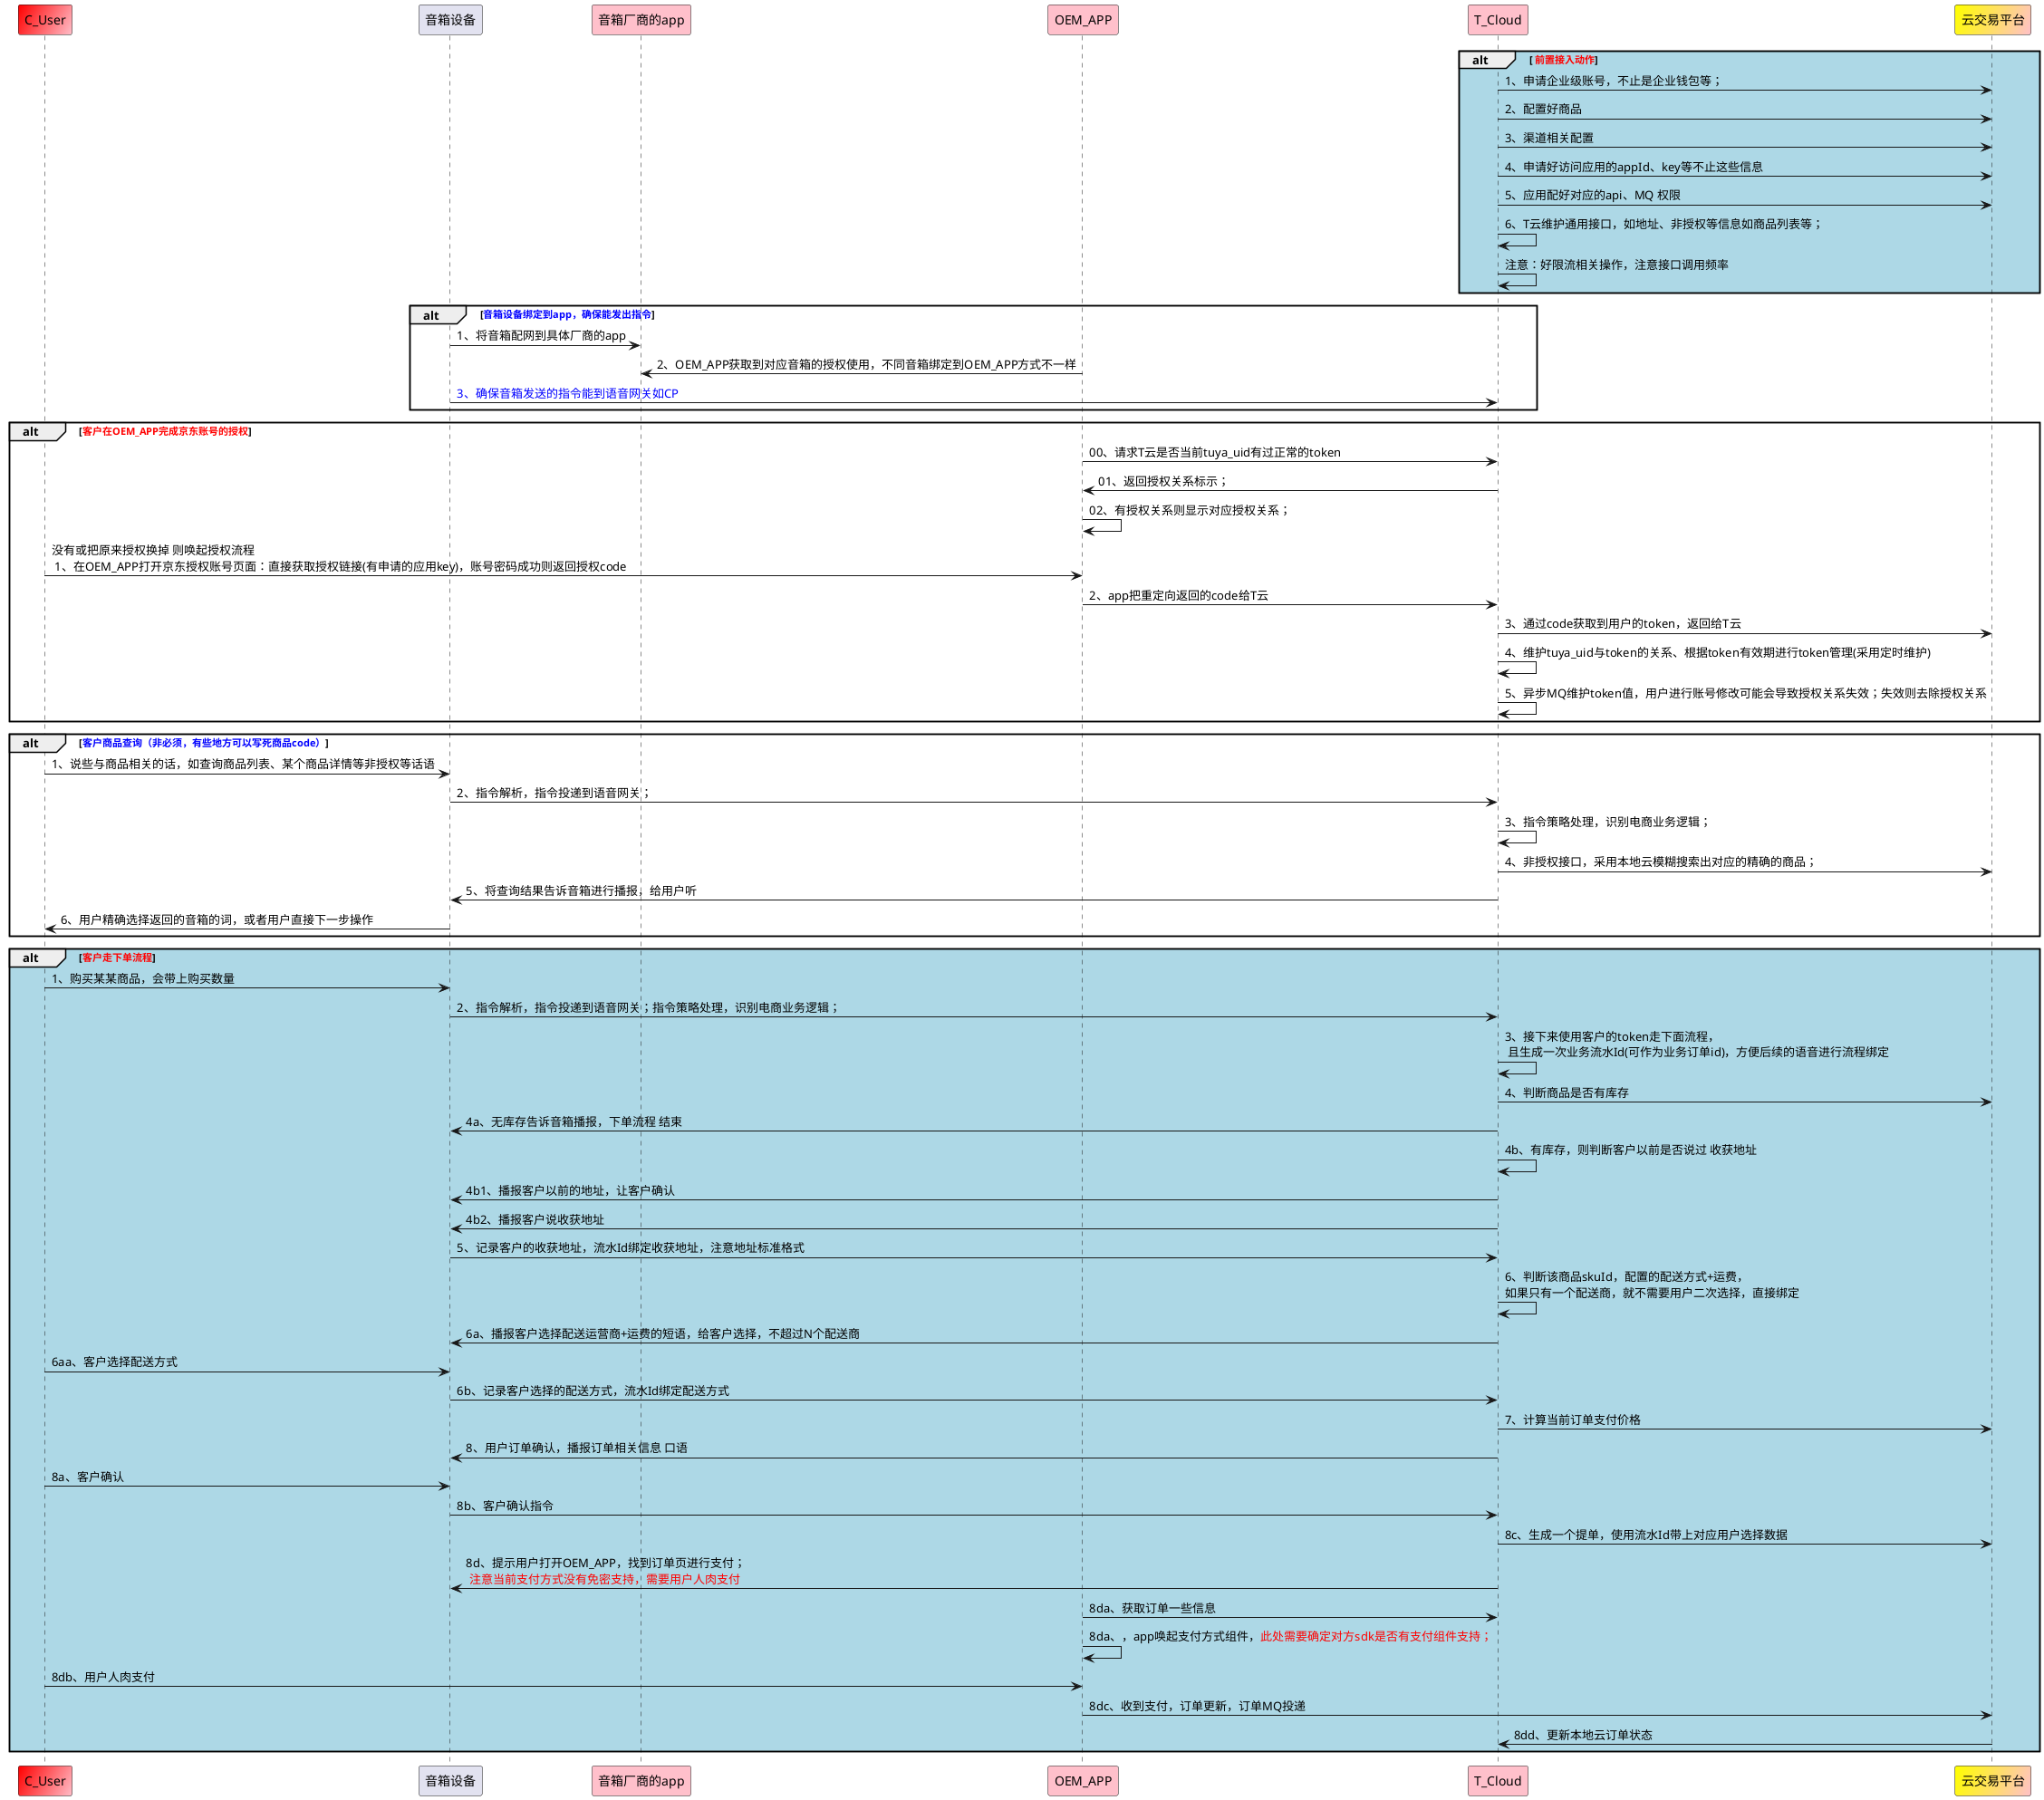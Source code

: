 @startuml
participant C_User #Red/Pink
participant 音箱设备 as YX
participant 音箱厂商的app as App #Pink
participant OEM_APP #Pink
participant T_Cloud #Pink
participant 云交易平台 as YJY_Mall  #Yellow/Pink

alt #lightblue <color:Red> 前置接入动作</color>
T_Cloud -> YJY_Mall:1、申请企业级账号，不止是企业钱包等；
T_Cloud -> YJY_Mall:2、配置好商品
T_Cloud -> YJY_Mall:3、渠道相关配置
T_Cloud -> YJY_Mall:4、申请好访问应用的appId、key等不止这些信息
T_Cloud -> YJY_Mall:5、应用配好对应的api、MQ 权限
T_Cloud -> T_Cloud:6、T云维护通用接口，如地址、非授权等信息如商品列表等；
T_Cloud -> T_Cloud: 注意：好限流相关操作，注意接口调用频率
end

alt <color:blue>音箱设备绑定到app，确保能发出指令</color>
YX -> App: 1、将音箱配网到具体厂商的app
OEM_APP -> App: 2、OEM_APP获取到对应音箱的授权使用，不同音箱绑定到OEM_APP方式不一样
YX -> T_Cloud: <color:blue>3、确保音箱发送的指令能到语音网关如CP</color>
end

alt <color:Red>客户在OEM_APP完成京东账号的授权</color>
OEM_APP -> T_Cloud: 00、请求T云是否当前tuya_uid有过正常的token
T_Cloud -> OEM_APP: 01、返回授权关系标示；
OEM_APP -> OEM_APP: 02、有授权关系则显示对应授权关系；
C_User -> OEM_APP: 没有或把原来授权换掉 则唤起授权流程 \n 1、在OEM_APP打开京东授权账号页面：直接获取授权链接(有申请的应用key)，账号密码成功则返回授权code
OEM_APP -> T_Cloud: 2、app把重定向返回的code给T云
T_Cloud -> YJY_Mall: 3、通过code获取到用户的token，返回给T云
T_Cloud -> T_Cloud: 4、维护tuya_uid与token的关系、根据token有效期进行token管理(采用定时维护)
T_Cloud -> T_Cloud: 5、异步MQ维护token值，用户进行账号修改可能会导致授权关系失效；失效则去除授权关系
end

alt <color:blue>客户商品查询（非必须，有些地方可以写死商品code）</color>
C_User -> YX: 1、说些与商品相关的话，如查询商品列表、某个商品详情等非授权等话语
YX -> T_Cloud: 2、指令解析，指令投递到语音网关；
T_Cloud -> T_Cloud: 3、指令策略处理，识别电商业务逻辑；
T_Cloud -> YJY_Mall: 4、非授权接口，采用本地云模糊搜索出对应的精确的商品；
T_Cloud -> YX: 5、将查询结果告诉音箱进行播报，给用户听
YX -> C_User: 6、用户精确选择返回的音箱的词，或者用户直接下一步操作
end

alt #lightblue <color:Red>客户走下单流程</color>
C_User -> YX: 1、购买某某商品，会带上购买数量
YX -> T_Cloud: 2、指令解析，指令投递到语音网关；指令策略处理，识别电商业务逻辑；
T_Cloud -> T_Cloud: 3、接下来使用客户的token走下面流程，\n 且生成一次业务流水Id(可作为业务订单id)，方便后续的语音进行流程绑定
T_Cloud -> YJY_Mall: 4、判断商品是否有库存
T_Cloud -> YX: 4a、无库存告诉音箱播报，下单流程 结束
T_Cloud -> T_Cloud: 4b、有库存，则判断客户以前是否说过 收获地址
T_Cloud -> YX: 4b1、播报客户以前的地址，让客户确认
T_Cloud -> YX: 4b2、播报客户说收获地址
YX -> T_Cloud: 5、记录客户的收获地址，流水Id绑定收获地址，注意地址标准格式

T_Cloud -> T_Cloud: 6、判断该商品skuId，配置的配送方式+运费，\n如果只有一个配送商，就不需要用户二次选择，直接绑定
T_Cloud -> YX: 6a、播报客户选择配送运营商+运费的短语，给客户选择，不超过N个配送商
C_User -> YX: 6aa、客户选择配送方式
YX -> T_Cloud: 6b、记录客户选择的配送方式，流水Id绑定配送方式
T_Cloud -> YJY_Mall: 7、计算当前订单支付价格
T_Cloud -> YX: 8、用户订单确认，播报订单相关信息 口语
C_User -> YX: 8a、客户确认
YX -> T_Cloud: 8b、客户确认指令
T_Cloud -> YJY_Mall: 8c、生成一个提单，使用流水Id带上对应用户选择数据
T_Cloud -> YX: 8d、提示用户打开OEM_APP，找到订单页进行支付；\n <color:Red>注意当前支付方式没有免密支持，需要用户人肉支付</color>
OEM_APP -> T_Cloud: 8da、获取订单一些信息
OEM_APP -> OEM_APP: 8da、，app唤起支付方式组件，<color:Red>此处需要确定对方sdk是否有支付组件支持；</color>
C_User -> OEM_APP: 8db、用户人肉支付
OEM_APP -> YJY_Mall: 8dc、收到支付，订单更新，订单MQ投递
YJY_Mall -> T_Cloud: 8dd、更新本地云订单状态
end

@enduml